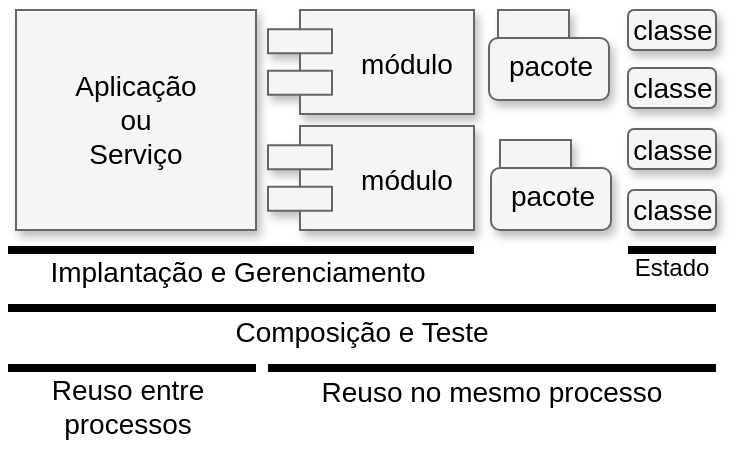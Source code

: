 <mxfile userAgent="Mozilla/5.0 (X11; Linux x86_64) AppleWebKit/537.36 (KHTML, like Gecko) Chrome/69.0.35.100 Safari/537.36" version="9.1.8" editor="www.draw.io" type="device"><diagram id="27fba56a-6c82-ca65-26a3-38a4903460fa" name="Page-1"><mxGraphModel dx="872" dy="436" grid="1" gridSize="10" guides="1" tooltips="1" connect="1" arrows="1" fold="1" page="1" pageScale="1" pageWidth="827" pageHeight="1169" background="none" math="0" shadow="0"><root><mxCell id="0"/><mxCell id="1" parent="0"/><mxCell id="2" value="classe" style="html=1;rounded=1;shadow=1;glass=0;comic=0;fillColor=#f5f5f5;fontSize=14;fontColor=#000000;align=center;strokeColor=#666666;" vertex="1" parent="1"><mxGeometry x="430" y="105" width="44" height="20" as="geometry"/></mxCell><mxCell id="3" value="pacote" style="shape=folder;fontStyle=0;spacingTop=10;tabWidth=40;tabHeight=14;tabPosition=left;html=1;rounded=1;shadow=1;glass=0;comic=0;fillColor=#f5f5f5;fontSize=14;fontColor=#000000;align=center;strokeColor=#666666;" vertex="1" parent="1"><mxGeometry x="360.5" y="105" width="60" height="45" as="geometry"/></mxCell><mxCell id="4" value="classe" style="html=1;rounded=1;shadow=1;glass=0;comic=0;fillColor=#f5f5f5;fontSize=14;fontColor=#000000;align=center;strokeColor=#666666;" vertex="1" parent="1"><mxGeometry x="430" y="134" width="44" height="20" as="geometry"/></mxCell><mxCell id="6" value="pacote" style="shape=folder;fontStyle=0;spacingTop=10;tabWidth=40;tabHeight=14;tabPosition=left;html=1;rounded=1;shadow=1;glass=0;comic=0;fillColor=#f5f5f5;fontSize=14;fontColor=#000000;align=center;strokeColor=#666666;" vertex="1" parent="1"><mxGeometry x="361.5" y="170" width="60" height="45" as="geometry"/></mxCell><mxCell id="8" value="módulo" style="shape=component;align=center;spacingLeft=36;rounded=1;shadow=1;glass=0;comic=0;fillColor=#f5f5f5;fontSize=14;fontColor=#000000;strokeColor=#666666;" vertex="1" parent="1"><mxGeometry x="250" y="105" width="103" height="52" as="geometry"/></mxCell><mxCell id="17" value="classe" style="html=1;rounded=1;shadow=1;glass=0;comic=0;fillColor=#f5f5f5;fontSize=14;fontColor=#000000;align=center;strokeColor=#666666;" vertex="1" parent="1"><mxGeometry x="430" y="164.5" width="44" height="20" as="geometry"/></mxCell><mxCell id="22" value="classe" style="html=1;rounded=1;shadow=1;glass=0;comic=0;fillColor=#f5f5f5;fontSize=14;fontColor=#000000;align=center;strokeColor=#666666;" vertex="1" parent="1"><mxGeometry x="430" y="195" width="44" height="20" as="geometry"/></mxCell><mxCell id="27" value="Aplicação&lt;br&gt;ou&lt;br&gt;Serviço&lt;br&gt;" style="rounded=0;whiteSpace=wrap;html=1;shadow=1;glass=0;comic=0;fillColor=#f5f5f5;fontSize=14;fontColor=#000000;align=center;strokeColor=#666666;" vertex="1" parent="1"><mxGeometry x="124" y="105" width="120" height="110" as="geometry"/></mxCell><mxCell id="28" value="módulo" style="shape=component;align=center;spacingLeft=36;rounded=1;shadow=1;glass=0;comic=0;fillColor=#f5f5f5;fontSize=14;fontColor=#000000;strokeColor=#666666;" vertex="1" parent="1"><mxGeometry x="250" y="163" width="103" height="52" as="geometry"/></mxCell><mxCell id="33" value="" style="endArrow=none;html=1;fontSize=14;fontColor=#000000;strokeWidth=4;" edge="1" parent="1"><mxGeometry width="50" height="50" relative="1" as="geometry"><mxPoint x="120" y="225" as="sourcePoint"/><mxPoint x="353" y="225" as="targetPoint"/></mxGeometry></mxCell><mxCell id="34" value="&lt;font style=&quot;font-size: 14px&quot;&gt;Implantação e Gerenciamento&lt;/font&gt;" style="text;html=1;strokeColor=none;fillColor=none;align=center;verticalAlign=middle;whiteSpace=wrap;rounded=0;shadow=1;glass=0;comic=0;fontSize=14;fontColor=#000000;" vertex="1" parent="1"><mxGeometry x="120" y="226" width="230" height="20" as="geometry"/></mxCell><mxCell id="36" value="" style="endArrow=none;html=1;strokeWidth=4;fontSize=14;fontColor=#000000;" edge="1" parent="1"><mxGeometry width="50" height="50" relative="1" as="geometry"><mxPoint x="430" y="225" as="sourcePoint"/><mxPoint x="474" y="225" as="targetPoint"/></mxGeometry></mxCell><mxCell id="37" value="&lt;font style=&quot;font-size: 12px&quot;&gt;Estado&lt;br&gt;&lt;/font&gt;" style="text;html=1;strokeColor=none;fillColor=none;align=center;verticalAlign=middle;whiteSpace=wrap;rounded=0;shadow=1;glass=0;comic=0;fontSize=14;fontColor=#000000;spacing=0;" vertex="1" parent="1"><mxGeometry x="430" y="226" width="44" height="14" as="geometry"/></mxCell><mxCell id="39" value="" style="endArrow=none;html=1;fontSize=14;fontColor=#000000;strokeWidth=4;" edge="1" parent="1"><mxGeometry width="50" height="50" relative="1" as="geometry"><mxPoint x="120" y="254" as="sourcePoint"/><mxPoint x="474" y="254" as="targetPoint"/></mxGeometry></mxCell><mxCell id="40" value="&lt;font style=&quot;font-size: 14px&quot;&gt;Composição e Teste&lt;/font&gt;" style="text;html=1;strokeColor=none;fillColor=none;align=center;verticalAlign=middle;whiteSpace=wrap;rounded=0;shadow=1;glass=0;comic=0;fontSize=14;fontColor=#000000;" vertex="1" parent="1"><mxGeometry x="124" y="256" width="346" height="20" as="geometry"/></mxCell><mxCell id="41" value="" style="endArrow=none;html=1;fontSize=14;fontColor=#000000;strokeWidth=4;" edge="1" parent="1"><mxGeometry width="50" height="50" relative="1" as="geometry"><mxPoint x="120" y="284" as="sourcePoint"/><mxPoint x="244" y="284" as="targetPoint"/></mxGeometry></mxCell><mxCell id="42" value="&lt;font style=&quot;font-size: 14px&quot;&gt;Reuso entre processos&lt;/font&gt;" style="text;html=1;strokeColor=none;fillColor=none;align=center;verticalAlign=middle;whiteSpace=wrap;rounded=0;shadow=1;glass=0;comic=0;fontSize=14;fontColor=#000000;" vertex="1" parent="1"><mxGeometry x="120" y="286" width="120" height="34" as="geometry"/></mxCell><mxCell id="43" value="" style="endArrow=none;html=1;fontSize=14;fontColor=#000000;strokeWidth=4;" edge="1" parent="1"><mxGeometry width="50" height="50" relative="1" as="geometry"><mxPoint x="250" y="284" as="sourcePoint"/><mxPoint x="474" y="284" as="targetPoint"/></mxGeometry></mxCell><mxCell id="44" value="&lt;font style=&quot;font-size: 14px&quot;&gt;Reuso no mesmo processo&lt;/font&gt;" style="text;html=1;strokeColor=none;fillColor=none;align=center;verticalAlign=middle;whiteSpace=wrap;rounded=0;shadow=1;glass=0;comic=0;fontSize=14;fontColor=#000000;" vertex="1" parent="1"><mxGeometry x="250" y="286" width="224" height="20" as="geometry"/></mxCell></root></mxGraphModel></diagram></mxfile>